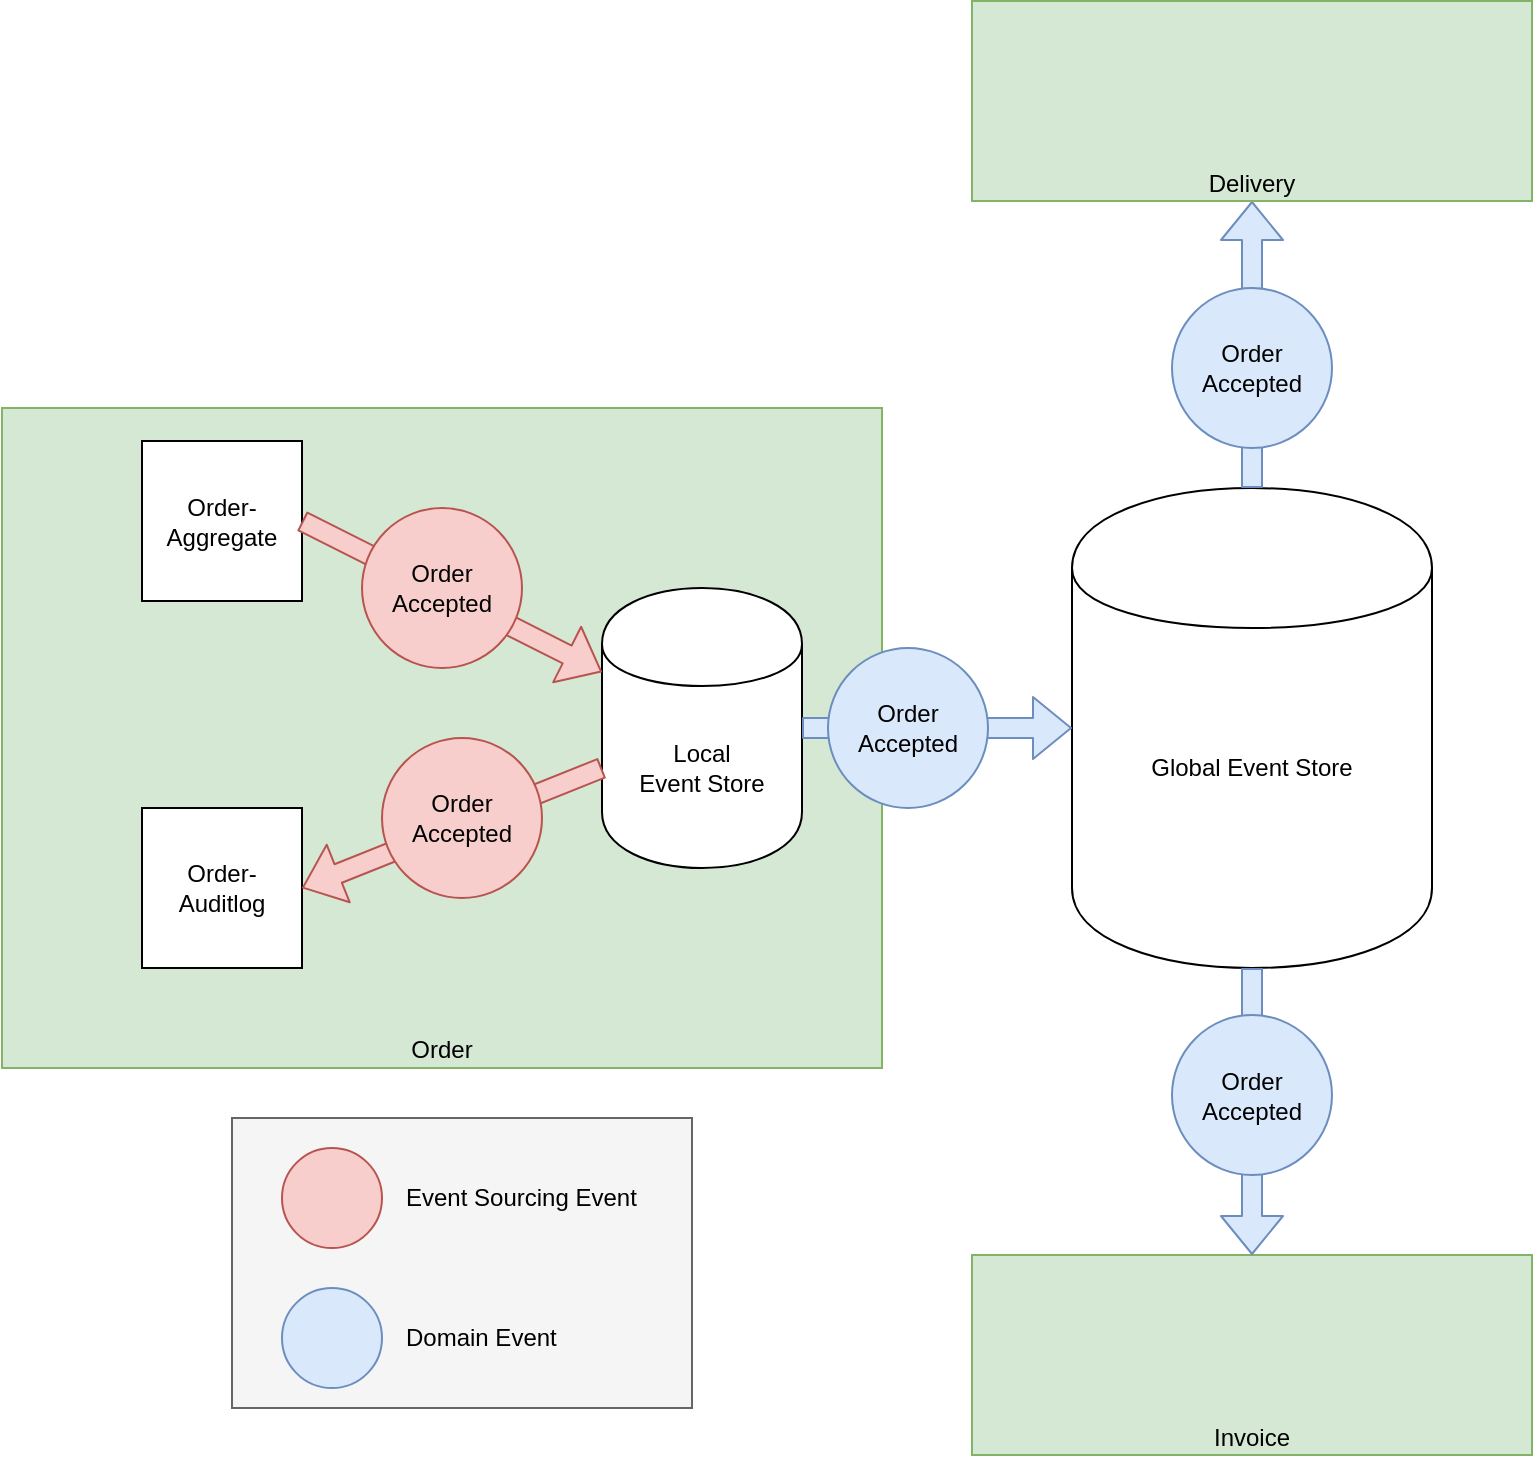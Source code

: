 <mxfile version="10.8.2" type="github"><diagram id="cO3XALEZQXS_623doKUG" name="Page-1"><mxGraphModel dx="2467" dy="841" grid="1" gridSize="10" guides="1" tooltips="1" connect="1" arrows="1" fold="1" page="1" pageScale="1" pageWidth="827" pageHeight="1169" math="0" shadow="0"><root><mxCell id="0"/><mxCell id="1" parent="0"/><mxCell id="Vn54n_hpWr72tnSlz1yP-41" value="" style="whiteSpace=wrap;html=1;align=left;fillColor=#f5f5f5;strokeColor=#666666;fontColor=#333333;" vertex="1" parent="1"><mxGeometry x="75" y="575" width="230" height="145" as="geometry"/></mxCell><mxCell id="Vn54n_hpWr72tnSlz1yP-2" value="Order" style="whiteSpace=wrap;html=1;verticalAlign=bottom;fillColor=#d5e8d4;strokeColor=#82b366;" vertex="1" parent="1"><mxGeometry x="-40" y="220" width="440" height="330" as="geometry"/></mxCell><mxCell id="Vn54n_hpWr72tnSlz1yP-1" value="Local&lt;br&gt;Event Store" style="shape=cylinder;whiteSpace=wrap;html=1;boundedLbl=1;backgroundOutline=1;" vertex="1" parent="1"><mxGeometry x="260" y="310" width="100" height="140" as="geometry"/></mxCell><mxCell id="Vn54n_hpWr72tnSlz1yP-8" value="Global Event Store" style="shape=cylinder;whiteSpace=wrap;html=1;boundedLbl=1;backgroundOutline=1;" vertex="1" parent="1"><mxGeometry x="495" y="260" width="180" height="240" as="geometry"/></mxCell><mxCell id="Vn54n_hpWr72tnSlz1yP-11" value="Order-Aggregate" style="whiteSpace=wrap;html=1;aspect=fixed;" vertex="1" parent="1"><mxGeometry x="30" y="236.5" width="80" height="80" as="geometry"/></mxCell><mxCell id="Vn54n_hpWr72tnSlz1yP-13" value="" style="shape=flexArrow;endArrow=classic;html=1;exitX=1;exitY=0.5;exitDx=0;exitDy=0;entryX=0;entryY=0.3;entryDx=0;entryDy=0;fillColor=#f8cecc;strokeColor=#b85450;" edge="1" parent="1" source="Vn54n_hpWr72tnSlz1yP-11" target="Vn54n_hpWr72tnSlz1yP-1"><mxGeometry width="50" height="50" relative="1" as="geometry"><mxPoint x="90" y="620" as="sourcePoint"/><mxPoint x="140" y="570" as="targetPoint"/></mxGeometry></mxCell><mxCell id="Vn54n_hpWr72tnSlz1yP-14" value="Invoice&lt;br&gt;" style="whiteSpace=wrap;html=1;verticalAlign=bottom;fillColor=#d5e8d4;strokeColor=#82b366;" vertex="1" parent="1"><mxGeometry x="445" y="643.5" width="280" height="100" as="geometry"/></mxCell><mxCell id="Vn54n_hpWr72tnSlz1yP-16" value="" style="shape=flexArrow;endArrow=classic;html=1;fillColor=#dae8fc;entryX=0;entryY=0.5;entryDx=0;entryDy=0;exitX=1;exitY=0.5;exitDx=0;exitDy=0;strokeColor=#6c8ebf;" edge="1" parent="1" source="Vn54n_hpWr72tnSlz1yP-1" target="Vn54n_hpWr72tnSlz1yP-8"><mxGeometry width="50" height="50" relative="1" as="geometry"><mxPoint x="405.059" y="379.824" as="sourcePoint"/><mxPoint x="435" y="380" as="targetPoint"/></mxGeometry></mxCell><mxCell id="Vn54n_hpWr72tnSlz1yP-18" value="Order Accepted" style="ellipse;whiteSpace=wrap;html=1;fillColor=#dae8fc;strokeColor=#6c8ebf;" vertex="1" parent="1"><mxGeometry x="373" y="340" width="80" height="80" as="geometry"/></mxCell><mxCell id="Vn54n_hpWr72tnSlz1yP-19" value="" style="ellipse;whiteSpace=wrap;html=1;fillColor=#f8cecc;strokeColor=#b85450;" vertex="1" parent="1"><mxGeometry x="100" y="590" width="50" height="50" as="geometry"/></mxCell><mxCell id="Vn54n_hpWr72tnSlz1yP-20" value="Event Sourcing Event" style="text;html=1;strokeColor=none;fillColor=none;align=left;verticalAlign=middle;whiteSpace=wrap;rounded=0;" vertex="1" parent="1"><mxGeometry x="160" y="605" width="130" height="20" as="geometry"/></mxCell><mxCell id="Vn54n_hpWr72tnSlz1yP-23" value="" style="ellipse;whiteSpace=wrap;html=1;fillColor=#dae8fc;strokeColor=#6c8ebf;" vertex="1" parent="1"><mxGeometry x="100" y="660" width="50" height="50" as="geometry"/></mxCell><mxCell id="Vn54n_hpWr72tnSlz1yP-24" value="Domain Event" style="text;html=1;strokeColor=none;fillColor=none;align=left;verticalAlign=middle;whiteSpace=wrap;rounded=0;" vertex="1" parent="1"><mxGeometry x="160" y="675" width="130" height="20" as="geometry"/></mxCell><mxCell id="Vn54n_hpWr72tnSlz1yP-28" value="" style="shape=flexArrow;endArrow=classic;html=1;fillColor=#dae8fc;entryX=0.5;entryY=0;entryDx=0;entryDy=0;exitX=0.5;exitY=1;exitDx=0;exitDy=0;strokeColor=#6c8ebf;" edge="1" parent="1" source="Vn54n_hpWr72tnSlz1yP-8" target="Vn54n_hpWr72tnSlz1yP-14"><mxGeometry width="50" height="50" relative="1" as="geometry"><mxPoint x="638" y="523.5" as="sourcePoint"/><mxPoint x="808" y="523.5" as="targetPoint"/></mxGeometry></mxCell><mxCell id="Vn54n_hpWr72tnSlz1yP-29" value="Order Accepted" style="ellipse;whiteSpace=wrap;html=1;fillColor=#dae8fc;strokeColor=#6c8ebf;" vertex="1" parent="1"><mxGeometry x="545" y="523.5" width="80" height="80" as="geometry"/></mxCell><mxCell id="Vn54n_hpWr72tnSlz1yP-30" value="" style="shape=flexArrow;endArrow=classic;html=1;fillColor=#dae8fc;entryX=0.5;entryY=1;entryDx=0;entryDy=0;exitX=0.5;exitY=0;exitDx=0;exitDy=0;strokeColor=#6c8ebf;" edge="1" parent="1" source="Vn54n_hpWr72tnSlz1yP-8" target="Vn54n_hpWr72tnSlz1yP-33"><mxGeometry width="50" height="50" relative="1" as="geometry"><mxPoint x="608" y="513.5" as="sourcePoint"/><mxPoint x="608" y="653.5" as="targetPoint"/></mxGeometry></mxCell><mxCell id="Vn54n_hpWr72tnSlz1yP-33" value="Delivery&lt;br&gt;" style="whiteSpace=wrap;html=1;verticalAlign=bottom;fillColor=#d5e8d4;strokeColor=#82b366;" vertex="1" parent="1"><mxGeometry x="445" y="16.5" width="280" height="100" as="geometry"/></mxCell><mxCell id="Vn54n_hpWr72tnSlz1yP-31" value="Order Accepted" style="ellipse;whiteSpace=wrap;html=1;fillColor=#dae8fc;strokeColor=#6c8ebf;" vertex="1" parent="1"><mxGeometry x="545" y="160" width="80" height="80" as="geometry"/></mxCell><mxCell id="Vn54n_hpWr72tnSlz1yP-35" value="Order-Auditlog" style="whiteSpace=wrap;html=1;aspect=fixed;" vertex="1" parent="1"><mxGeometry x="30" y="420" width="80" height="80" as="geometry"/></mxCell><mxCell id="Vn54n_hpWr72tnSlz1yP-36" value="" style="shape=flexArrow;endArrow=classic;html=1;entryX=1;entryY=0.5;entryDx=0;entryDy=0;fillColor=#f8cecc;strokeColor=#b85450;" edge="1" parent="1" source="Vn54n_hpWr72tnSlz1yP-1" target="Vn54n_hpWr72tnSlz1yP-35"><mxGeometry width="50" height="50" relative="1" as="geometry"><mxPoint x="190" y="329.824" as="sourcePoint"/><mxPoint x="288.824" y="434.529" as="targetPoint"/></mxGeometry></mxCell><mxCell id="Vn54n_hpWr72tnSlz1yP-37" value="Order Accepted" style="ellipse;whiteSpace=wrap;html=1;fillColor=#f8cecc;strokeColor=#b85450;" vertex="1" parent="1"><mxGeometry x="140" y="270" width="80" height="80" as="geometry"/></mxCell><mxCell id="Vn54n_hpWr72tnSlz1yP-12" value="Order Accepted" style="ellipse;whiteSpace=wrap;html=1;fillColor=#f8cecc;strokeColor=#b85450;" vertex="1" parent="1"><mxGeometry x="150" y="385" width="80" height="80" as="geometry"/></mxCell></root></mxGraphModel></diagram></mxfile>